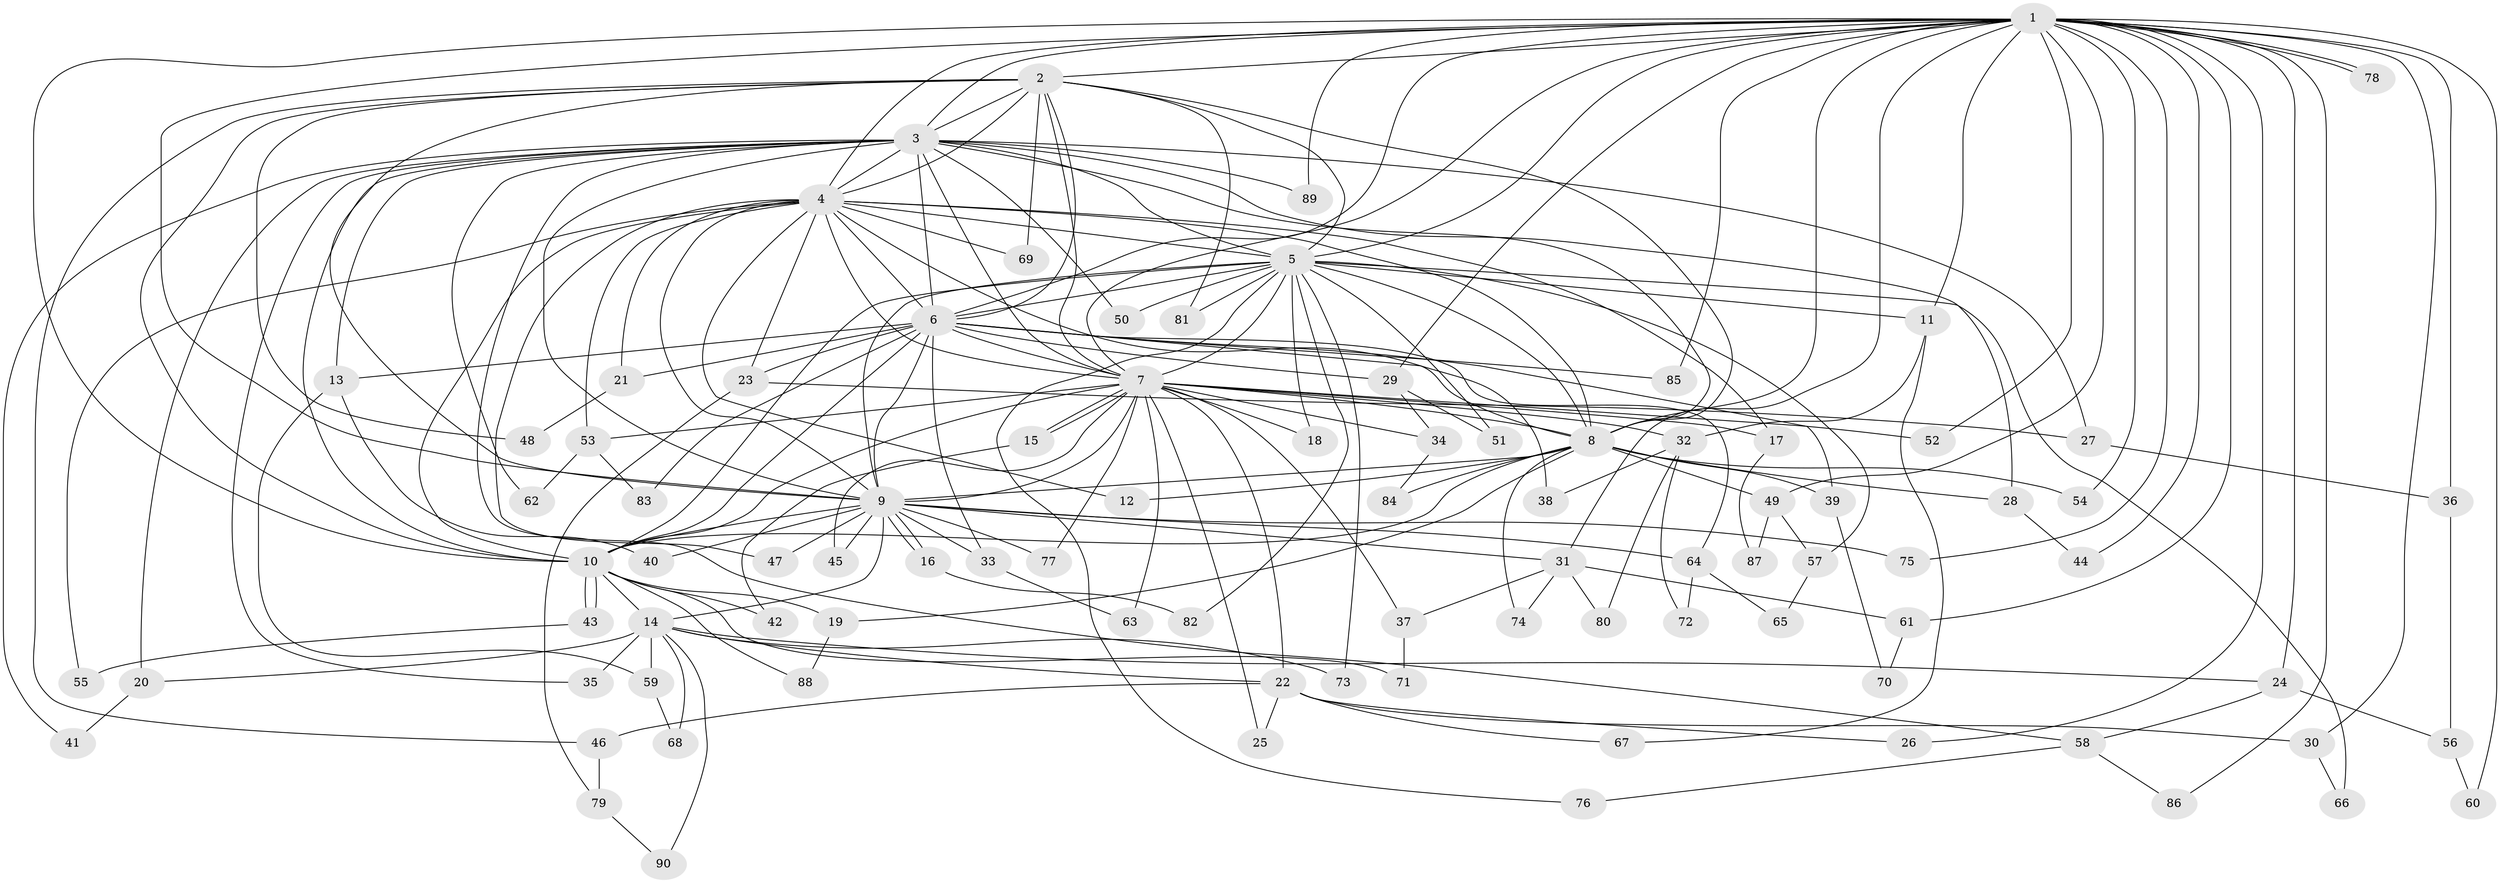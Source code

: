 // coarse degree distribution, {26: 0.015873015873015872, 19: 0.015873015873015872, 15: 0.015873015873015872, 16: 0.015873015873015872, 23: 0.015873015873015872, 22: 0.015873015873015872, 14: 0.015873015873015872, 12: 0.015873015873015872, 4: 0.047619047619047616, 2: 0.49206349206349204, 3: 0.2222222222222222, 10: 0.015873015873015872, 8: 0.015873015873015872, 6: 0.031746031746031744, 5: 0.031746031746031744, 1: 0.015873015873015872}
// Generated by graph-tools (version 1.1) at 2025/51/02/27/25 19:51:50]
// undirected, 90 vertices, 205 edges
graph export_dot {
graph [start="1"]
  node [color=gray90,style=filled];
  1;
  2;
  3;
  4;
  5;
  6;
  7;
  8;
  9;
  10;
  11;
  12;
  13;
  14;
  15;
  16;
  17;
  18;
  19;
  20;
  21;
  22;
  23;
  24;
  25;
  26;
  27;
  28;
  29;
  30;
  31;
  32;
  33;
  34;
  35;
  36;
  37;
  38;
  39;
  40;
  41;
  42;
  43;
  44;
  45;
  46;
  47;
  48;
  49;
  50;
  51;
  52;
  53;
  54;
  55;
  56;
  57;
  58;
  59;
  60;
  61;
  62;
  63;
  64;
  65;
  66;
  67;
  68;
  69;
  70;
  71;
  72;
  73;
  74;
  75;
  76;
  77;
  78;
  79;
  80;
  81;
  82;
  83;
  84;
  85;
  86;
  87;
  88;
  89;
  90;
  1 -- 2;
  1 -- 3;
  1 -- 4;
  1 -- 5;
  1 -- 6;
  1 -- 7;
  1 -- 8;
  1 -- 9;
  1 -- 10;
  1 -- 11;
  1 -- 24;
  1 -- 26;
  1 -- 29;
  1 -- 30;
  1 -- 31;
  1 -- 36;
  1 -- 44;
  1 -- 49;
  1 -- 52;
  1 -- 54;
  1 -- 60;
  1 -- 61;
  1 -- 75;
  1 -- 78;
  1 -- 78;
  1 -- 85;
  1 -- 86;
  1 -- 89;
  2 -- 3;
  2 -- 4;
  2 -- 5;
  2 -- 6;
  2 -- 7;
  2 -- 8;
  2 -- 9;
  2 -- 10;
  2 -- 46;
  2 -- 48;
  2 -- 69;
  2 -- 81;
  3 -- 4;
  3 -- 5;
  3 -- 6;
  3 -- 7;
  3 -- 8;
  3 -- 9;
  3 -- 10;
  3 -- 13;
  3 -- 20;
  3 -- 27;
  3 -- 28;
  3 -- 35;
  3 -- 41;
  3 -- 50;
  3 -- 58;
  3 -- 62;
  3 -- 89;
  4 -- 5;
  4 -- 6;
  4 -- 7;
  4 -- 8;
  4 -- 9;
  4 -- 10;
  4 -- 12;
  4 -- 17;
  4 -- 21;
  4 -- 23;
  4 -- 38;
  4 -- 47;
  4 -- 53;
  4 -- 55;
  4 -- 69;
  5 -- 6;
  5 -- 7;
  5 -- 8;
  5 -- 9;
  5 -- 10;
  5 -- 11;
  5 -- 18;
  5 -- 50;
  5 -- 51;
  5 -- 57;
  5 -- 66;
  5 -- 73;
  5 -- 76;
  5 -- 81;
  5 -- 82;
  6 -- 7;
  6 -- 8;
  6 -- 9;
  6 -- 10;
  6 -- 13;
  6 -- 21;
  6 -- 23;
  6 -- 29;
  6 -- 33;
  6 -- 39;
  6 -- 64;
  6 -- 83;
  6 -- 85;
  7 -- 8;
  7 -- 9;
  7 -- 10;
  7 -- 15;
  7 -- 15;
  7 -- 17;
  7 -- 18;
  7 -- 22;
  7 -- 25;
  7 -- 32;
  7 -- 34;
  7 -- 37;
  7 -- 45;
  7 -- 52;
  7 -- 53;
  7 -- 63;
  7 -- 77;
  8 -- 9;
  8 -- 10;
  8 -- 12;
  8 -- 19;
  8 -- 28;
  8 -- 39;
  8 -- 49;
  8 -- 54;
  8 -- 74;
  8 -- 84;
  9 -- 10;
  9 -- 14;
  9 -- 16;
  9 -- 16;
  9 -- 31;
  9 -- 33;
  9 -- 40;
  9 -- 45;
  9 -- 47;
  9 -- 64;
  9 -- 75;
  9 -- 77;
  10 -- 14;
  10 -- 19;
  10 -- 42;
  10 -- 43;
  10 -- 43;
  10 -- 71;
  10 -- 88;
  11 -- 32;
  11 -- 67;
  13 -- 40;
  13 -- 59;
  14 -- 20;
  14 -- 22;
  14 -- 24;
  14 -- 35;
  14 -- 59;
  14 -- 68;
  14 -- 73;
  14 -- 90;
  15 -- 42;
  16 -- 82;
  17 -- 87;
  19 -- 88;
  20 -- 41;
  21 -- 48;
  22 -- 25;
  22 -- 26;
  22 -- 30;
  22 -- 46;
  22 -- 67;
  23 -- 27;
  23 -- 79;
  24 -- 56;
  24 -- 58;
  27 -- 36;
  28 -- 44;
  29 -- 34;
  29 -- 51;
  30 -- 66;
  31 -- 37;
  31 -- 61;
  31 -- 74;
  31 -- 80;
  32 -- 38;
  32 -- 72;
  32 -- 80;
  33 -- 63;
  34 -- 84;
  36 -- 56;
  37 -- 71;
  39 -- 70;
  43 -- 55;
  46 -- 79;
  49 -- 57;
  49 -- 87;
  53 -- 62;
  53 -- 83;
  56 -- 60;
  57 -- 65;
  58 -- 76;
  58 -- 86;
  59 -- 68;
  61 -- 70;
  64 -- 65;
  64 -- 72;
  79 -- 90;
}
